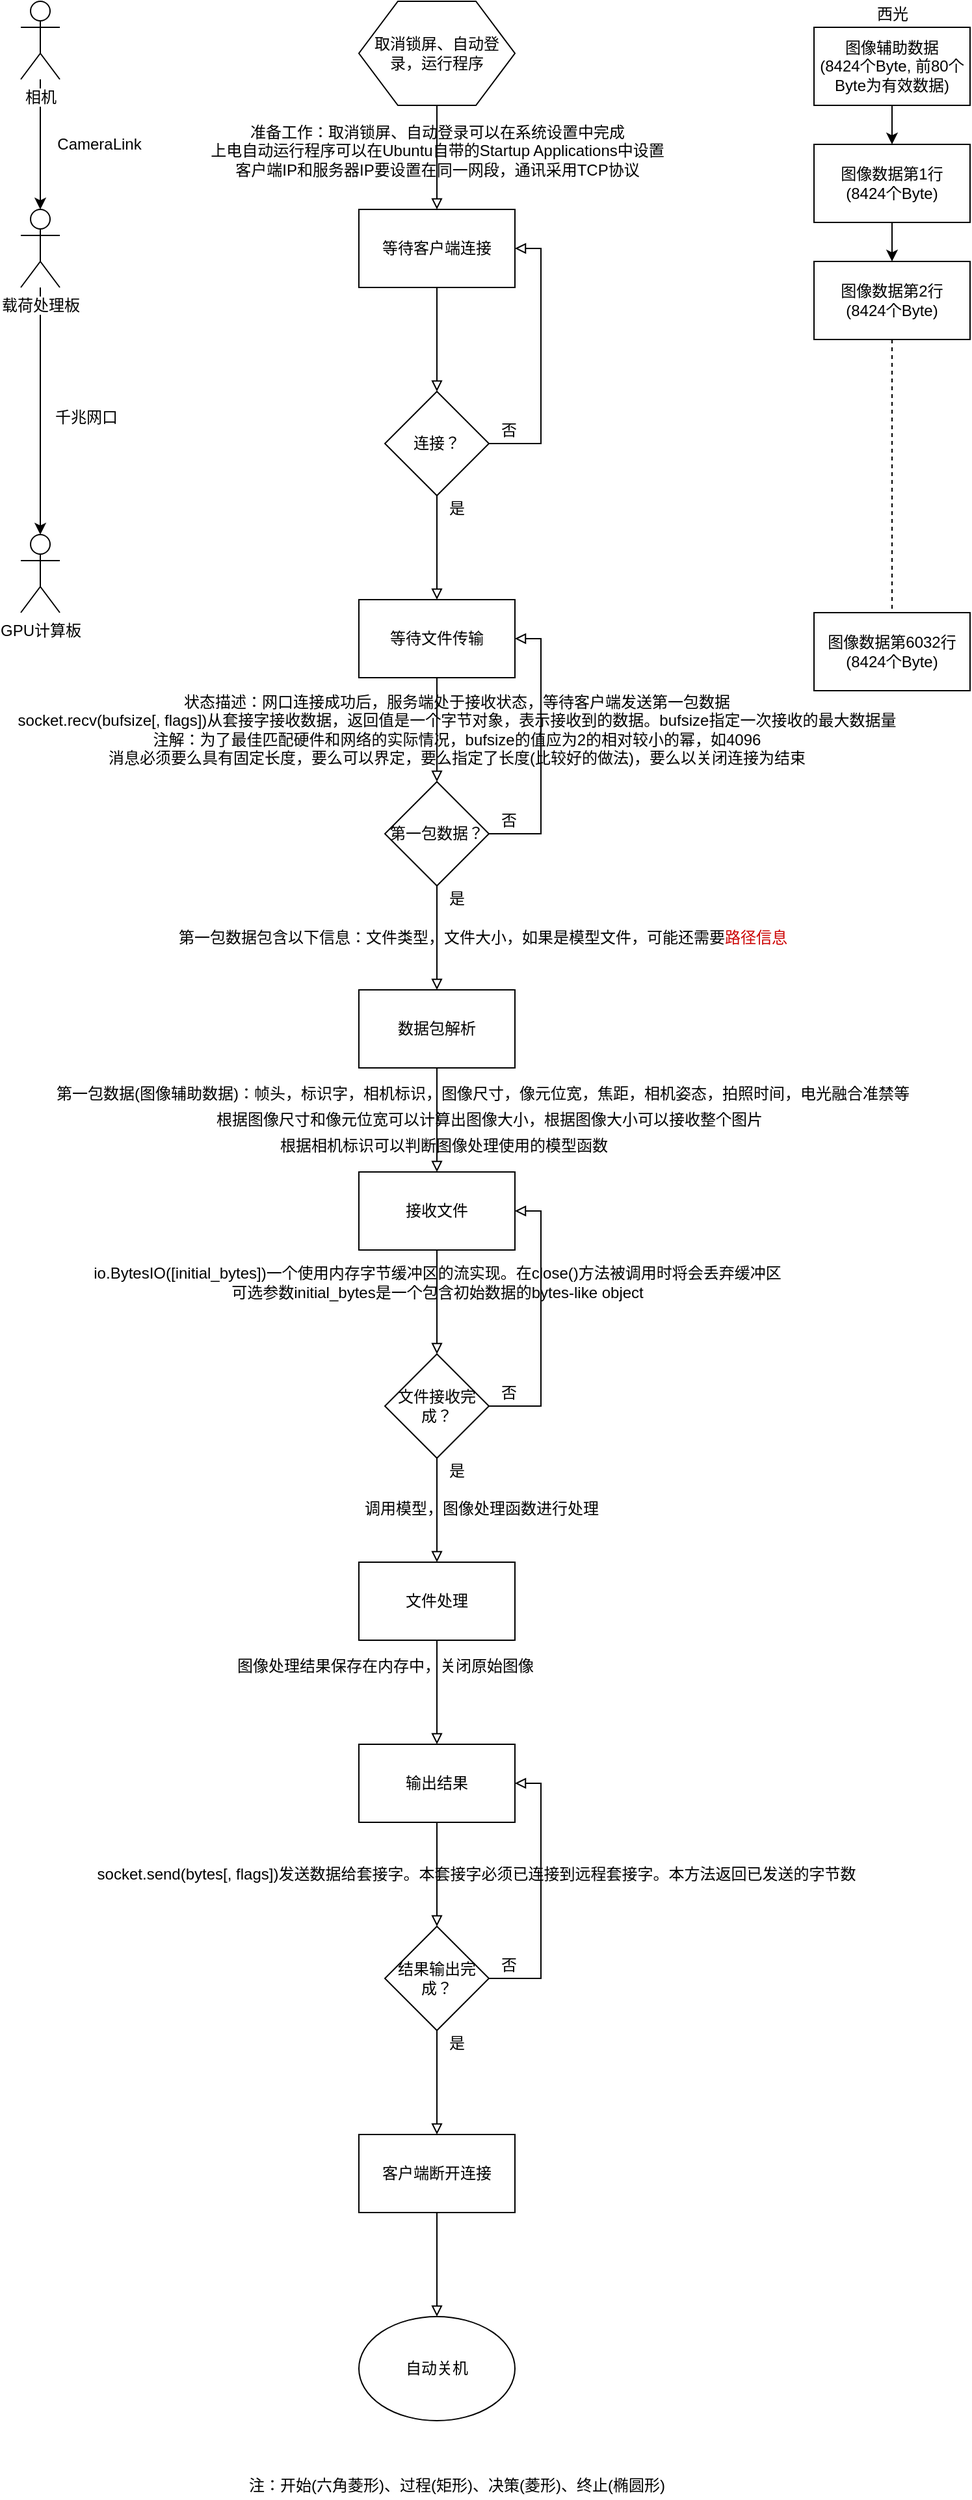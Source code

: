 <mxfile version="13.1.1" type="github">
  <diagram id="C5RBs43oDa-KdzZeNtuy" name="Page-1">
    <mxGraphModel dx="1422" dy="794" grid="1" gridSize="10" guides="1" tooltips="1" connect="1" arrows="1" fold="1" page="1" pageScale="1" pageWidth="827" pageHeight="1169" math="0" shadow="0">
      <root>
        <mxCell id="WIyWlLk6GJQsqaUBKTNV-0" />
        <mxCell id="WIyWlLk6GJQsqaUBKTNV-1" parent="WIyWlLk6GJQsqaUBKTNV-0" />
        <mxCell id="X43wygpL5dwBFsIKlkYf-10" value="" style="edgeStyle=orthogonalEdgeStyle;rounded=0;orthogonalLoop=1;jettySize=auto;html=1;" parent="WIyWlLk6GJQsqaUBKTNV-1" source="X43wygpL5dwBFsIKlkYf-7" target="X43wygpL5dwBFsIKlkYf-8" edge="1">
          <mxGeometry relative="1" as="geometry" />
        </mxCell>
        <mxCell id="X43wygpL5dwBFsIKlkYf-7" value="相机" style="shape=umlActor;verticalLabelPosition=bottom;labelBackgroundColor=#ffffff;verticalAlign=top;html=1;outlineConnect=0;shadow=0;strokeWidth=1;" parent="WIyWlLk6GJQsqaUBKTNV-1" vertex="1">
          <mxGeometry x="60" width="30" height="60" as="geometry" />
        </mxCell>
        <mxCell id="X43wygpL5dwBFsIKlkYf-11" value="" style="edgeStyle=orthogonalEdgeStyle;rounded=0;orthogonalLoop=1;jettySize=auto;html=1;" parent="WIyWlLk6GJQsqaUBKTNV-1" source="X43wygpL5dwBFsIKlkYf-8" target="X43wygpL5dwBFsIKlkYf-9" edge="1">
          <mxGeometry relative="1" as="geometry" />
        </mxCell>
        <mxCell id="X43wygpL5dwBFsIKlkYf-8" value="载荷处理板" style="shape=umlActor;verticalLabelPosition=bottom;labelBackgroundColor=#ffffff;verticalAlign=top;html=1;outlineConnect=0;shadow=0;strokeWidth=1;" parent="WIyWlLk6GJQsqaUBKTNV-1" vertex="1">
          <mxGeometry x="60" y="160" width="30" height="60" as="geometry" />
        </mxCell>
        <mxCell id="X43wygpL5dwBFsIKlkYf-9" value="GPU计算板" style="shape=umlActor;verticalLabelPosition=bottom;labelBackgroundColor=#ffffff;verticalAlign=top;html=1;outlineConnect=0;shadow=0;strokeWidth=1;" parent="WIyWlLk6GJQsqaUBKTNV-1" vertex="1">
          <mxGeometry x="60" y="410" width="30" height="60" as="geometry" />
        </mxCell>
        <mxCell id="X43wygpL5dwBFsIKlkYf-24" value="CameraLink" style="text;html=1;align=center;verticalAlign=middle;resizable=0;points=[];autosize=1;" parent="WIyWlLk6GJQsqaUBKTNV-1" vertex="1">
          <mxGeometry x="80" y="100" width="80" height="20" as="geometry" />
        </mxCell>
        <mxCell id="X43wygpL5dwBFsIKlkYf-25" value="千兆网口" style="text;html=1;align=center;verticalAlign=middle;resizable=0;points=[];autosize=1;" parent="WIyWlLk6GJQsqaUBKTNV-1" vertex="1">
          <mxGeometry x="80" y="310" width="60" height="20" as="geometry" />
        </mxCell>
        <mxCell id="X43wygpL5dwBFsIKlkYf-28" value="" style="edgeStyle=orthogonalEdgeStyle;rounded=0;orthogonalLoop=1;jettySize=auto;html=1;" parent="WIyWlLk6GJQsqaUBKTNV-1" source="X43wygpL5dwBFsIKlkYf-26" target="X43wygpL5dwBFsIKlkYf-27" edge="1">
          <mxGeometry relative="1" as="geometry" />
        </mxCell>
        <mxCell id="X43wygpL5dwBFsIKlkYf-26" value="图像辅助数据&lt;br&gt;(8424个Byte, 前80个Byte为有效数据)" style="rounded=0;whiteSpace=wrap;html=1;shadow=0;strokeWidth=1;" parent="WIyWlLk6GJQsqaUBKTNV-1" vertex="1">
          <mxGeometry x="670" y="20" width="120" height="60" as="geometry" />
        </mxCell>
        <mxCell id="X43wygpL5dwBFsIKlkYf-30" value="" style="edgeStyle=orthogonalEdgeStyle;rounded=0;orthogonalLoop=1;jettySize=auto;html=1;" parent="WIyWlLk6GJQsqaUBKTNV-1" source="X43wygpL5dwBFsIKlkYf-27" target="X43wygpL5dwBFsIKlkYf-29" edge="1">
          <mxGeometry relative="1" as="geometry" />
        </mxCell>
        <mxCell id="X43wygpL5dwBFsIKlkYf-27" value="图像数据第1行&lt;br&gt;(8424个Byte)" style="rounded=0;whiteSpace=wrap;html=1;shadow=0;strokeWidth=1;" parent="WIyWlLk6GJQsqaUBKTNV-1" vertex="1">
          <mxGeometry x="670" y="110" width="120" height="60" as="geometry" />
        </mxCell>
        <mxCell id="X43wygpL5dwBFsIKlkYf-32" value="" style="edgeStyle=orthogonalEdgeStyle;rounded=0;orthogonalLoop=1;jettySize=auto;html=1;dashed=1;endArrow=none;endFill=0;" parent="WIyWlLk6GJQsqaUBKTNV-1" source="X43wygpL5dwBFsIKlkYf-29" target="X43wygpL5dwBFsIKlkYf-31" edge="1">
          <mxGeometry relative="1" as="geometry" />
        </mxCell>
        <mxCell id="X43wygpL5dwBFsIKlkYf-29" value="图像数据第2行&lt;br&gt;(8424个Byte)" style="rounded=0;whiteSpace=wrap;html=1;shadow=0;strokeWidth=1;" parent="WIyWlLk6GJQsqaUBKTNV-1" vertex="1">
          <mxGeometry x="670" y="200" width="120" height="60" as="geometry" />
        </mxCell>
        <mxCell id="X43wygpL5dwBFsIKlkYf-31" value="图像数据第6032行&lt;br&gt;(8424个Byte)" style="rounded=0;whiteSpace=wrap;html=1;shadow=0;strokeWidth=1;" parent="WIyWlLk6GJQsqaUBKTNV-1" vertex="1">
          <mxGeometry x="670" y="470" width="120" height="60" as="geometry" />
        </mxCell>
        <mxCell id="X43wygpL5dwBFsIKlkYf-35" value="西光" style="text;html=1;align=center;verticalAlign=middle;resizable=0;points=[];autosize=1;" parent="WIyWlLk6GJQsqaUBKTNV-1" vertex="1">
          <mxGeometry x="710" width="40" height="20" as="geometry" />
        </mxCell>
        <mxCell id="X43wygpL5dwBFsIKlkYf-60" value="注：开始(六角菱形)、过程(矩形)、决策(菱形)、终止(椭圆形)" style="text;html=1;align=center;verticalAlign=middle;resizable=0;points=[];autosize=1;" parent="WIyWlLk6GJQsqaUBKTNV-1" vertex="1">
          <mxGeometry x="225" y="1900" width="340" height="20" as="geometry" />
        </mxCell>
        <mxCell id="X43wygpL5dwBFsIKlkYf-65" value="" style="edgeStyle=orthogonalEdgeStyle;rounded=0;orthogonalLoop=1;jettySize=auto;html=1;endArrow=block;endFill=0;" parent="WIyWlLk6GJQsqaUBKTNV-1" source="X43wygpL5dwBFsIKlkYf-63" edge="1">
          <mxGeometry relative="1" as="geometry">
            <mxPoint x="380" y="160" as="targetPoint" />
          </mxGeometry>
        </mxCell>
        <mxCell id="X43wygpL5dwBFsIKlkYf-63" value="取消锁屏、自动登录，运行程序" style="shape=hexagon;perimeter=hexagonPerimeter2;whiteSpace=wrap;html=1;shadow=0;strokeWidth=1;" parent="WIyWlLk6GJQsqaUBKTNV-1" vertex="1">
          <mxGeometry x="320" width="120" height="80" as="geometry" />
        </mxCell>
        <mxCell id="X43wygpL5dwBFsIKlkYf-71" value="" style="edgeStyle=orthogonalEdgeStyle;rounded=0;orthogonalLoop=1;jettySize=auto;html=1;endArrow=block;endFill=0;" parent="WIyWlLk6GJQsqaUBKTNV-1" source="X43wygpL5dwBFsIKlkYf-66" edge="1">
          <mxGeometry relative="1" as="geometry">
            <mxPoint x="380" y="300" as="targetPoint" />
          </mxGeometry>
        </mxCell>
        <mxCell id="X43wygpL5dwBFsIKlkYf-66" value="等待客户端连接" style="rounded=0;whiteSpace=wrap;html=1;shadow=0;strokeWidth=1;" parent="WIyWlLk6GJQsqaUBKTNV-1" vertex="1">
          <mxGeometry x="320" y="160" width="120" height="60" as="geometry" />
        </mxCell>
        <mxCell id="X43wygpL5dwBFsIKlkYf-74" value="" style="edgeStyle=orthogonalEdgeStyle;rounded=0;orthogonalLoop=1;jettySize=auto;html=1;endArrow=block;endFill=0;entryX=1;entryY=0.5;entryDx=0;entryDy=0;" parent="WIyWlLk6GJQsqaUBKTNV-1" source="X43wygpL5dwBFsIKlkYf-72" target="X43wygpL5dwBFsIKlkYf-66" edge="1">
          <mxGeometry relative="1" as="geometry">
            <mxPoint x="510.034" y="239.966" as="targetPoint" />
            <Array as="points">
              <mxPoint x="460" y="340" />
              <mxPoint x="460" y="190" />
            </Array>
          </mxGeometry>
        </mxCell>
        <mxCell id="X43wygpL5dwBFsIKlkYf-78" value="" style="edgeStyle=orthogonalEdgeStyle;rounded=0;orthogonalLoop=1;jettySize=auto;html=1;endArrow=block;endFill=0;" parent="WIyWlLk6GJQsqaUBKTNV-1" source="X43wygpL5dwBFsIKlkYf-72" edge="1">
          <mxGeometry relative="1" as="geometry">
            <mxPoint x="380" y="460" as="targetPoint" />
          </mxGeometry>
        </mxCell>
        <mxCell id="X43wygpL5dwBFsIKlkYf-72" value="连接？" style="rhombus;whiteSpace=wrap;html=1;shadow=0;strokeWidth=1;" parent="WIyWlLk6GJQsqaUBKTNV-1" vertex="1">
          <mxGeometry x="340" y="300" width="80" height="80" as="geometry" />
        </mxCell>
        <mxCell id="X43wygpL5dwBFsIKlkYf-75" value="否" style="text;html=1;align=center;verticalAlign=middle;resizable=0;points=[];autosize=1;" parent="WIyWlLk6GJQsqaUBKTNV-1" vertex="1">
          <mxGeometry x="420" y="320" width="30" height="20" as="geometry" />
        </mxCell>
        <mxCell id="X43wygpL5dwBFsIKlkYf-79" value="是" style="text;html=1;align=center;verticalAlign=middle;resizable=0;points=[];autosize=1;" parent="WIyWlLk6GJQsqaUBKTNV-1" vertex="1">
          <mxGeometry x="380" y="380" width="30" height="20" as="geometry" />
        </mxCell>
        <mxCell id="X43wygpL5dwBFsIKlkYf-82" value="" style="edgeStyle=orthogonalEdgeStyle;rounded=0;orthogonalLoop=1;jettySize=auto;html=1;endArrow=block;endFill=0;" parent="WIyWlLk6GJQsqaUBKTNV-1" source="X43wygpL5dwBFsIKlkYf-80" edge="1">
          <mxGeometry relative="1" as="geometry">
            <mxPoint x="380" y="600" as="targetPoint" />
          </mxGeometry>
        </mxCell>
        <mxCell id="X43wygpL5dwBFsIKlkYf-80" value="等待文件传输" style="rounded=0;whiteSpace=wrap;html=1;shadow=0;strokeWidth=1;" parent="WIyWlLk6GJQsqaUBKTNV-1" vertex="1">
          <mxGeometry x="320" y="460" width="120" height="60" as="geometry" />
        </mxCell>
        <mxCell id="X43wygpL5dwBFsIKlkYf-89" value="" style="edgeStyle=orthogonalEdgeStyle;rounded=0;orthogonalLoop=1;jettySize=auto;html=1;endArrow=block;endFill=0;" parent="WIyWlLk6GJQsqaUBKTNV-1" source="X43wygpL5dwBFsIKlkYf-83" edge="1">
          <mxGeometry relative="1" as="geometry">
            <mxPoint x="380" y="760" as="targetPoint" />
          </mxGeometry>
        </mxCell>
        <mxCell id="X43wygpL5dwBFsIKlkYf-105" value="" style="edgeStyle=orthogonalEdgeStyle;rounded=0;orthogonalLoop=1;jettySize=auto;html=1;endArrow=block;endFill=0;entryX=1;entryY=0.5;entryDx=0;entryDy=0;" parent="WIyWlLk6GJQsqaUBKTNV-1" source="X43wygpL5dwBFsIKlkYf-83" target="X43wygpL5dwBFsIKlkYf-80" edge="1">
          <mxGeometry relative="1" as="geometry">
            <mxPoint x="500" y="640" as="targetPoint" />
            <Array as="points">
              <mxPoint x="460" y="640" />
              <mxPoint x="460" y="490" />
            </Array>
          </mxGeometry>
        </mxCell>
        <mxCell id="X43wygpL5dwBFsIKlkYf-83" value="第一包数据？" style="rhombus;whiteSpace=wrap;html=1;shadow=0;strokeWidth=1;" parent="WIyWlLk6GJQsqaUBKTNV-1" vertex="1">
          <mxGeometry x="340" y="600" width="80" height="80" as="geometry" />
        </mxCell>
        <mxCell id="X43wygpL5dwBFsIKlkYf-87" value="是" style="text;html=1;align=center;verticalAlign=middle;resizable=0;points=[];autosize=1;" parent="WIyWlLk6GJQsqaUBKTNV-1" vertex="1">
          <mxGeometry x="380" y="680" width="30" height="20" as="geometry" />
        </mxCell>
        <mxCell id="X43wygpL5dwBFsIKlkYf-111" value="" style="edgeStyle=orthogonalEdgeStyle;rounded=0;orthogonalLoop=1;jettySize=auto;html=1;endArrow=block;endFill=0;" parent="WIyWlLk6GJQsqaUBKTNV-1" source="X43wygpL5dwBFsIKlkYf-90" edge="1">
          <mxGeometry relative="1" as="geometry">
            <mxPoint x="380" y="1040" as="targetPoint" />
          </mxGeometry>
        </mxCell>
        <mxCell id="X43wygpL5dwBFsIKlkYf-90" value="接收文件" style="rounded=0;whiteSpace=wrap;html=1;shadow=0;strokeWidth=1;" parent="WIyWlLk6GJQsqaUBKTNV-1" vertex="1">
          <mxGeometry x="320" y="900" width="120" height="60" as="geometry" />
        </mxCell>
        <mxCell id="X43wygpL5dwBFsIKlkYf-109" value="" style="edgeStyle=orthogonalEdgeStyle;rounded=0;orthogonalLoop=1;jettySize=auto;html=1;endArrow=block;endFill=0;" parent="WIyWlLk6GJQsqaUBKTNV-1" source="X43wygpL5dwBFsIKlkYf-103" edge="1">
          <mxGeometry relative="1" as="geometry">
            <mxPoint x="380" y="900" as="targetPoint" />
          </mxGeometry>
        </mxCell>
        <mxCell id="X43wygpL5dwBFsIKlkYf-103" value="数据包解析" style="rounded=0;whiteSpace=wrap;html=1;shadow=0;strokeWidth=1;" parent="WIyWlLk6GJQsqaUBKTNV-1" vertex="1">
          <mxGeometry x="320" y="760" width="120" height="60" as="geometry" />
        </mxCell>
        <mxCell id="X43wygpL5dwBFsIKlkYf-106" value="否" style="text;html=1;align=center;verticalAlign=middle;resizable=0;points=[];autosize=1;" parent="WIyWlLk6GJQsqaUBKTNV-1" vertex="1">
          <mxGeometry x="420" y="620" width="30" height="20" as="geometry" />
        </mxCell>
        <mxCell id="X43wygpL5dwBFsIKlkYf-114" value="" style="edgeStyle=orthogonalEdgeStyle;rounded=0;orthogonalLoop=1;jettySize=auto;html=1;endArrow=block;endFill=0;" parent="WIyWlLk6GJQsqaUBKTNV-1" source="X43wygpL5dwBFsIKlkYf-112" edge="1">
          <mxGeometry relative="1" as="geometry">
            <mxPoint x="380" y="1200" as="targetPoint" />
          </mxGeometry>
        </mxCell>
        <mxCell id="X43wygpL5dwBFsIKlkYf-124" value="" style="edgeStyle=orthogonalEdgeStyle;rounded=0;orthogonalLoop=1;jettySize=auto;html=1;endArrow=block;endFill=0;entryX=1;entryY=0.5;entryDx=0;entryDy=0;" parent="WIyWlLk6GJQsqaUBKTNV-1" source="X43wygpL5dwBFsIKlkYf-112" target="X43wygpL5dwBFsIKlkYf-90" edge="1">
          <mxGeometry relative="1" as="geometry">
            <mxPoint x="500" y="1080" as="targetPoint" />
            <Array as="points">
              <mxPoint x="460" y="1080" />
              <mxPoint x="460" y="930" />
            </Array>
          </mxGeometry>
        </mxCell>
        <mxCell id="X43wygpL5dwBFsIKlkYf-112" value="文件接收完成？" style="rhombus;whiteSpace=wrap;html=1;shadow=0;strokeWidth=1;" parent="WIyWlLk6GJQsqaUBKTNV-1" vertex="1">
          <mxGeometry x="340" y="1040" width="80" height="80" as="geometry" />
        </mxCell>
        <mxCell id="X43wygpL5dwBFsIKlkYf-117" value="" style="edgeStyle=orthogonalEdgeStyle;rounded=0;orthogonalLoop=1;jettySize=auto;html=1;endArrow=block;endFill=0;" parent="WIyWlLk6GJQsqaUBKTNV-1" source="X43wygpL5dwBFsIKlkYf-115" target="X43wygpL5dwBFsIKlkYf-116" edge="1">
          <mxGeometry relative="1" as="geometry" />
        </mxCell>
        <mxCell id="X43wygpL5dwBFsIKlkYf-115" value="文件处理" style="rounded=0;whiteSpace=wrap;html=1;shadow=0;strokeWidth=1;" parent="WIyWlLk6GJQsqaUBKTNV-1" vertex="1">
          <mxGeometry x="320" y="1200" width="120" height="60" as="geometry" />
        </mxCell>
        <mxCell id="X43wygpL5dwBFsIKlkYf-120" value="" style="edgeStyle=orthogonalEdgeStyle;rounded=0;orthogonalLoop=1;jettySize=auto;html=1;endArrow=block;endFill=0;" parent="WIyWlLk6GJQsqaUBKTNV-1" source="X43wygpL5dwBFsIKlkYf-116" edge="1">
          <mxGeometry relative="1" as="geometry">
            <mxPoint x="380" y="1480" as="targetPoint" />
          </mxGeometry>
        </mxCell>
        <mxCell id="X43wygpL5dwBFsIKlkYf-116" value="输出结果" style="rounded=0;whiteSpace=wrap;html=1;shadow=0;strokeWidth=1;" parent="WIyWlLk6GJQsqaUBKTNV-1" vertex="1">
          <mxGeometry x="320" y="1340" width="120" height="60" as="geometry" />
        </mxCell>
        <mxCell id="X43wygpL5dwBFsIKlkYf-128" value="" style="edgeStyle=orthogonalEdgeStyle;rounded=0;orthogonalLoop=1;jettySize=auto;html=1;endArrow=block;endFill=0;" parent="WIyWlLk6GJQsqaUBKTNV-1" edge="1">
          <mxGeometry relative="1" as="geometry">
            <mxPoint x="380" y="1560" as="sourcePoint" />
            <mxPoint x="380" y="1640" as="targetPoint" />
          </mxGeometry>
        </mxCell>
        <mxCell id="X43wygpL5dwBFsIKlkYf-133" value="自动关机" style="ellipse;whiteSpace=wrap;html=1;shadow=0;strokeWidth=1;" parent="WIyWlLk6GJQsqaUBKTNV-1" vertex="1">
          <mxGeometry x="320" y="1780" width="120" height="80" as="geometry" />
        </mxCell>
        <mxCell id="X43wygpL5dwBFsIKlkYf-122" value="是" style="text;html=1;align=center;verticalAlign=middle;resizable=0;points=[];autosize=1;" parent="WIyWlLk6GJQsqaUBKTNV-1" vertex="1">
          <mxGeometry x="380" y="1120" width="30" height="20" as="geometry" />
        </mxCell>
        <mxCell id="X43wygpL5dwBFsIKlkYf-125" value="否" style="text;html=1;align=center;verticalAlign=middle;resizable=0;points=[];autosize=1;" parent="WIyWlLk6GJQsqaUBKTNV-1" vertex="1">
          <mxGeometry x="420" y="1060" width="30" height="20" as="geometry" />
        </mxCell>
        <mxCell id="X43wygpL5dwBFsIKlkYf-130" value="" style="edgeStyle=orthogonalEdgeStyle;rounded=0;orthogonalLoop=1;jettySize=auto;html=1;endArrow=block;endFill=0;entryX=1;entryY=0.5;entryDx=0;entryDy=0;" parent="WIyWlLk6GJQsqaUBKTNV-1" source="X43wygpL5dwBFsIKlkYf-126" target="X43wygpL5dwBFsIKlkYf-116" edge="1">
          <mxGeometry relative="1" as="geometry">
            <mxPoint x="500" y="1520" as="targetPoint" />
            <Array as="points">
              <mxPoint x="460" y="1520" />
              <mxPoint x="460" y="1370" />
            </Array>
          </mxGeometry>
        </mxCell>
        <mxCell id="X43wygpL5dwBFsIKlkYf-126" value="结果输出完成？" style="rhombus;whiteSpace=wrap;html=1;shadow=0;strokeWidth=1;" parent="WIyWlLk6GJQsqaUBKTNV-1" vertex="1">
          <mxGeometry x="340" y="1480" width="80" height="80" as="geometry" />
        </mxCell>
        <mxCell id="X43wygpL5dwBFsIKlkYf-131" value="否" style="text;html=1;align=center;verticalAlign=middle;resizable=0;points=[];autosize=1;" parent="WIyWlLk6GJQsqaUBKTNV-1" vertex="1">
          <mxGeometry x="420" y="1500" width="30" height="20" as="geometry" />
        </mxCell>
        <mxCell id="X43wygpL5dwBFsIKlkYf-132" value="是" style="text;html=1;align=center;verticalAlign=middle;resizable=0;points=[];autosize=1;" parent="WIyWlLk6GJQsqaUBKTNV-1" vertex="1">
          <mxGeometry x="380" y="1560" width="30" height="20" as="geometry" />
        </mxCell>
        <mxCell id="X43wygpL5dwBFsIKlkYf-138" value="" style="edgeStyle=orthogonalEdgeStyle;rounded=0;orthogonalLoop=1;jettySize=auto;html=1;endArrow=block;endFill=0;" parent="WIyWlLk6GJQsqaUBKTNV-1" source="X43wygpL5dwBFsIKlkYf-135" target="X43wygpL5dwBFsIKlkYf-133" edge="1">
          <mxGeometry relative="1" as="geometry" />
        </mxCell>
        <mxCell id="X43wygpL5dwBFsIKlkYf-135" value="客户端断开连接" style="rounded=0;whiteSpace=wrap;html=1;shadow=0;strokeWidth=1;" parent="WIyWlLk6GJQsqaUBKTNV-1" vertex="1">
          <mxGeometry x="320" y="1640" width="120" height="60" as="geometry" />
        </mxCell>
        <mxCell id="X43wygpL5dwBFsIKlkYf-139" value="准备工作：取消锁屏、自动登录可以在系统设置中完成&lt;br&gt;上电自动运行程序可以在Ubuntu自带的Startup Applications中设置&lt;br&gt;客户端IP和服务器IP要设置在同一网段，通讯采用TCP协议" style="text;html=1;align=center;verticalAlign=middle;resizable=0;points=[];autosize=1;" parent="WIyWlLk6GJQsqaUBKTNV-1" vertex="1">
          <mxGeometry x="200" y="90" width="360" height="50" as="geometry" />
        </mxCell>
        <mxCell id="X43wygpL5dwBFsIKlkYf-142" value="状态描述：网口连接成功后，服务端处于接收状态，等待客户端发送第一包数据&lt;br&gt;socket.recv(bufsize[, flags])从套接字接收数据，返回值是一个字节对象，表示接收到的数据。bufsize指定一次接收的最大数据量&lt;br&gt;注解：为了最佳匹配硬件和网络的实际情况，bufsize的值应为2的相对较小的幂，如4096&lt;br&gt;消息必须要么具有固定长度，要么可以界定，要么指定了长度(比较好的做法)，要么以关闭连接为结束" style="text;html=1;align=center;verticalAlign=middle;resizable=0;points=[];autosize=1;" parent="WIyWlLk6GJQsqaUBKTNV-1" vertex="1">
          <mxGeometry x="50" y="530" width="690" height="60" as="geometry" />
        </mxCell>
        <mxCell id="X43wygpL5dwBFsIKlkYf-143" value="第一包数据包含以下信息：文件类型，文件大小，如果是模型文件，可能还需要&lt;font color=&quot;#cc0000&quot;&gt;路径信息&lt;/font&gt;" style="text;html=1;align=center;verticalAlign=middle;resizable=0;points=[];autosize=1;" parent="WIyWlLk6GJQsqaUBKTNV-1" vertex="1">
          <mxGeometry x="175" y="710" width="480" height="20" as="geometry" />
        </mxCell>
        <mxCell id="X43wygpL5dwBFsIKlkYf-144" value="socket.send(bytes[, flags])发送数据给套接字。本套接字必须已连接到远程套接字。本方法返回已发送的字节数" style="text;html=1;align=center;verticalAlign=middle;resizable=0;points=[];autosize=1;" parent="WIyWlLk6GJQsqaUBKTNV-1" vertex="1">
          <mxGeometry x="110" y="1430" width="600" height="20" as="geometry" />
        </mxCell>
        <mxCell id="X43wygpL5dwBFsIKlkYf-145" value="第一包数据(图像辅助数据)：帧头，标识字，相机标识，图像尺寸，像元位宽，焦距，相机姿态，拍照时间，电光融合准禁等" style="text;html=1;align=center;verticalAlign=middle;resizable=0;points=[];autosize=1;" parent="WIyWlLk6GJQsqaUBKTNV-1" vertex="1">
          <mxGeometry x="80" y="830" width="670" height="20" as="geometry" />
        </mxCell>
        <mxCell id="X43wygpL5dwBFsIKlkYf-146" value="根据图像尺寸和像元位宽可以计算出图像大小，根据图像大小可以接收整个图片" style="text;html=1;align=center;verticalAlign=middle;resizable=0;points=[];autosize=1;" parent="WIyWlLk6GJQsqaUBKTNV-1" vertex="1">
          <mxGeometry x="200" y="850" width="440" height="20" as="geometry" />
        </mxCell>
        <mxCell id="X43wygpL5dwBFsIKlkYf-147" value="根据相机标识可以判断图像处理使用的模型函数" style="text;html=1;align=center;verticalAlign=middle;resizable=0;points=[];autosize=1;" parent="WIyWlLk6GJQsqaUBKTNV-1" vertex="1">
          <mxGeometry x="250" y="870" width="270" height="20" as="geometry" />
        </mxCell>
        <mxCell id="X43wygpL5dwBFsIKlkYf-149" value="调用模型，图像处理函数进行处理" style="text;html=1;align=center;verticalAlign=middle;resizable=0;points=[];autosize=1;" parent="WIyWlLk6GJQsqaUBKTNV-1" vertex="1">
          <mxGeometry x="314" y="1149" width="200" height="20" as="geometry" />
        </mxCell>
        <mxCell id="L8OoEaonhud8ySzUjzfw-0" value="io.BytesIO([initial_bytes])一个使用内存字节缓冲区的流实现。在close()方法被调用时将会丢弃缓冲区&lt;br&gt;可选参数initial_bytes是一个包含初始数据的bytes-like object" style="text;html=1;align=center;verticalAlign=middle;resizable=0;points=[];autosize=1;" parent="WIyWlLk6GJQsqaUBKTNV-1" vertex="1">
          <mxGeometry x="110" y="970" width="540" height="30" as="geometry" />
        </mxCell>
        <mxCell id="vh3vH_q7SqJ1e-62ZPPl-12" value="图像处理结果保存在内存中，关闭原始图像" style="text;html=1;align=center;verticalAlign=middle;resizable=0;points=[];autosize=1;" vertex="1" parent="WIyWlLk6GJQsqaUBKTNV-1">
          <mxGeometry x="220" y="1270" width="240" height="20" as="geometry" />
        </mxCell>
      </root>
    </mxGraphModel>
  </diagram>
</mxfile>
